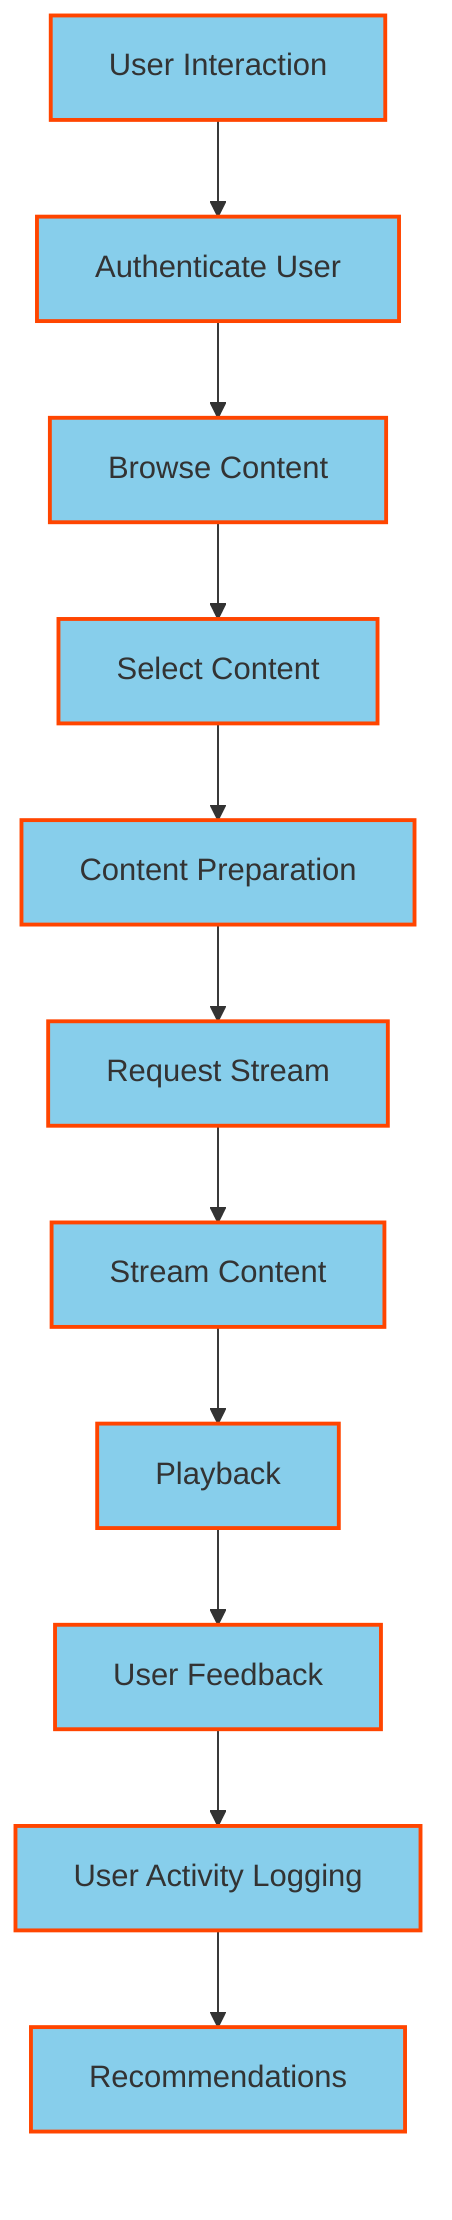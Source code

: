 flowchart TD
    A[User Interaction]
    style A fill:#87CEEB,stroke:#FF4500,stroke-width:2px
    
    B[Authenticate User]
    style B fill:#87CEEB,stroke:#FF4500,stroke-width:2px
    
    C[Browse Content]
    style C fill:#87CEEB,stroke:#FF4500,stroke-width:2px
    
    D[Select Content]
    style D fill:#87CEEB,stroke:#FF4500,stroke-width:2px
    
    E[Content Preparation]
    style E fill:#87CEEB,stroke:#FF4500,stroke-width:2px
    
    F[Request Stream]
    style F fill:#87CEEB,stroke:#FF4500,stroke-width:2px
    
    G[Stream Content]
    style G fill:#87CEEB,stroke:#FF4500,stroke-width:2px
    
    H[Playback]
    style H fill:#87CEEB,stroke:#FF4500,stroke-width:2px
    
    I[User Feedback]
    style I fill:#87CEEB,stroke:#FF4500,stroke-width:2px
    
    J[User Activity Logging]
    style J fill:#87CEEB,stroke:#FF4500,stroke-width:2px
    
    K[Recommendations]
    style K fill:#87CEEB,stroke:#FF4500,stroke-width:2px

    A --> B
    B --> C
    C --> D
    D --> E
    E --> F
    F --> G
    G --> H
    H --> I
    I --> J
    J --> K

    %% Styling the background and arrows
    classDef background fill:#F5F5DC;
    classDef arrows stroke:#FF4500;

    %% Apply the background class to the entire diagram
    class background background;